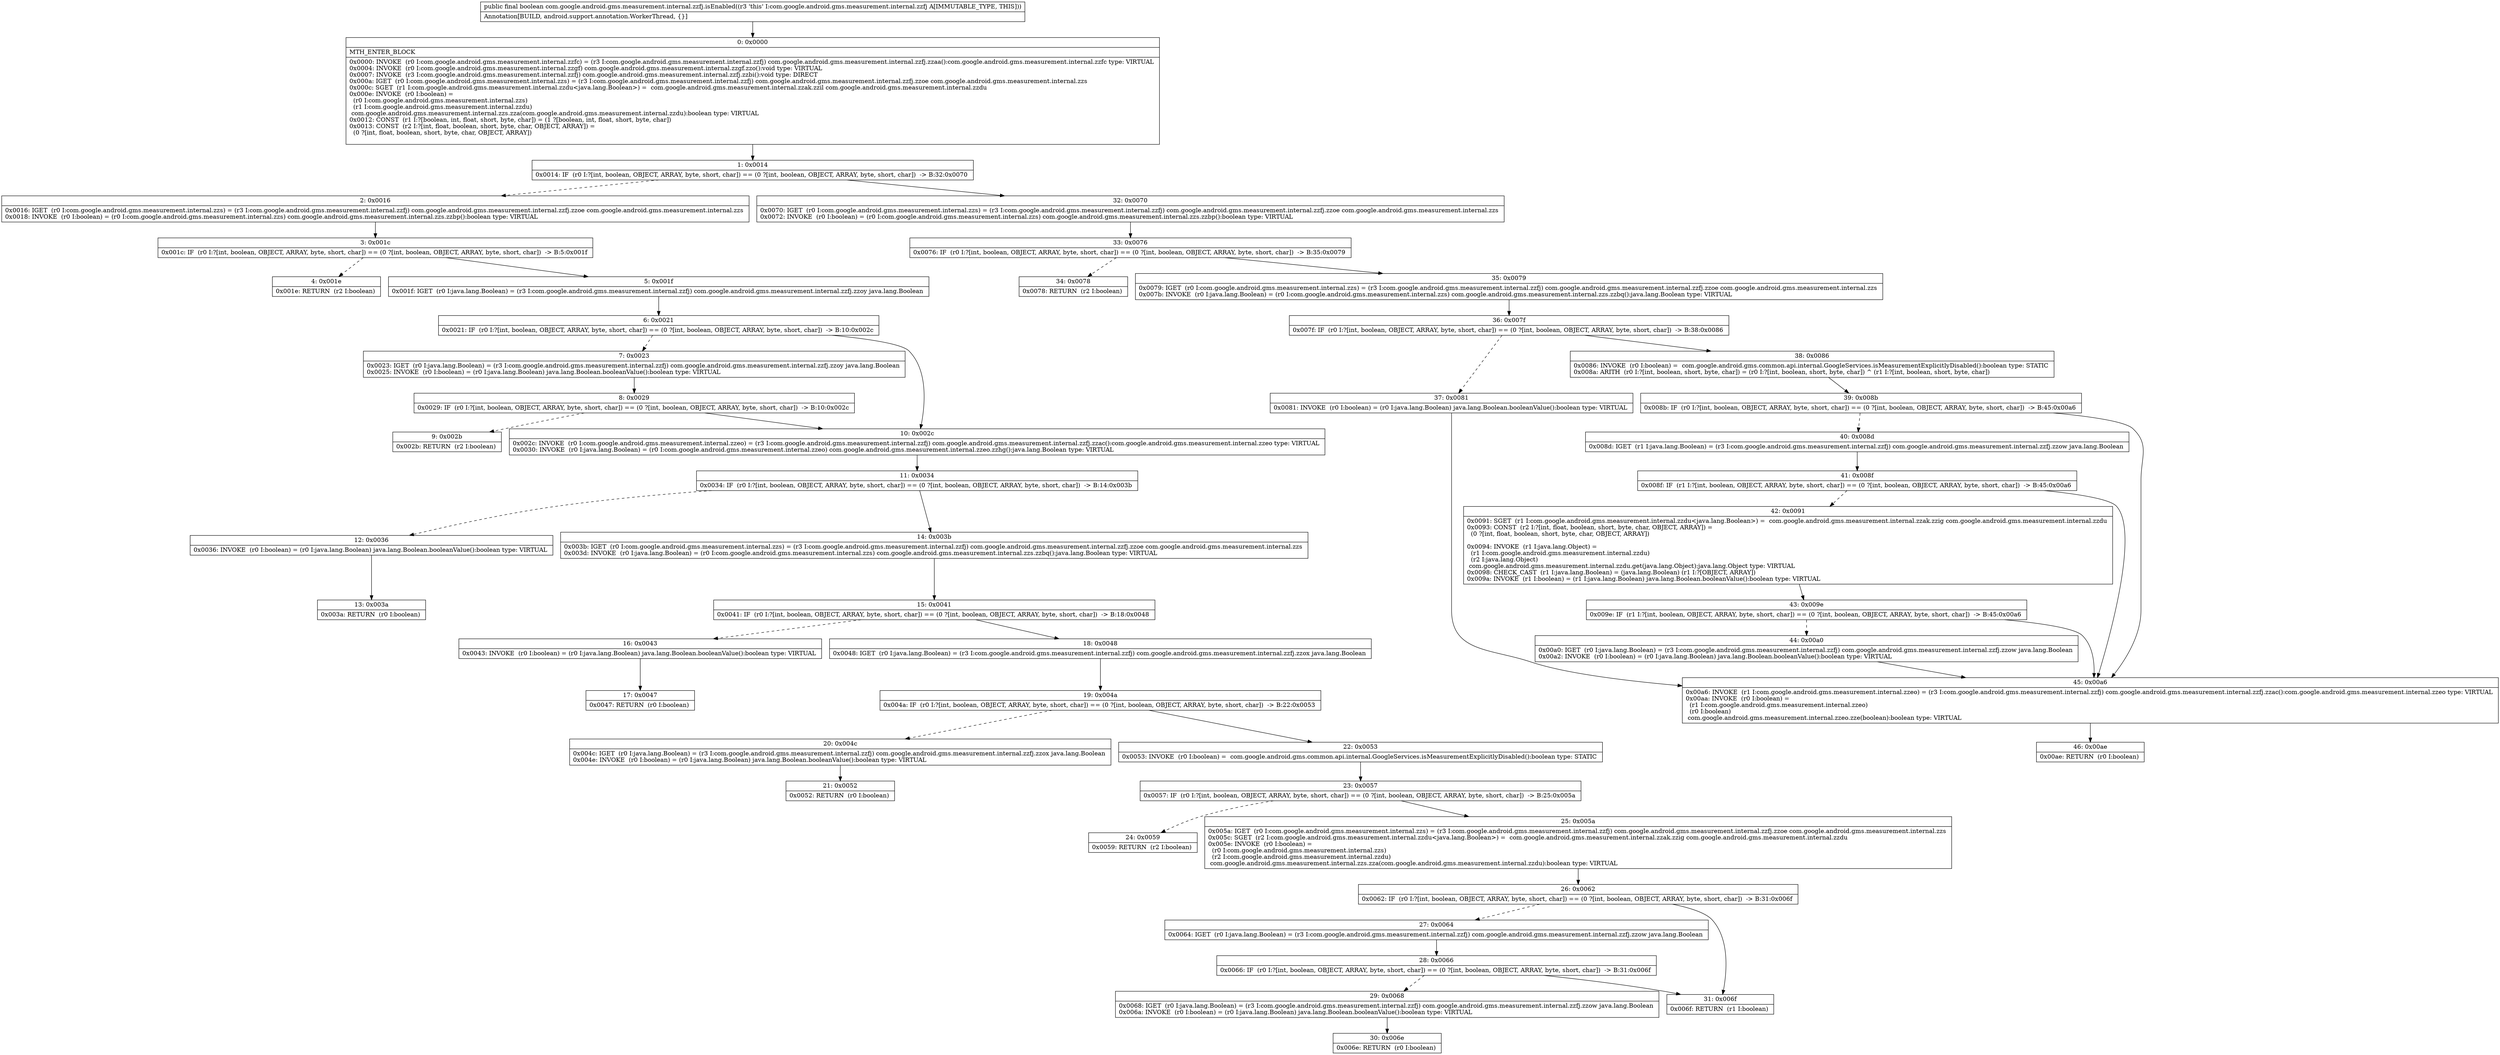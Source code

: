 digraph "CFG forcom.google.android.gms.measurement.internal.zzfj.isEnabled()Z" {
Node_0 [shape=record,label="{0\:\ 0x0000|MTH_ENTER_BLOCK\l|0x0000: INVOKE  (r0 I:com.google.android.gms.measurement.internal.zzfc) = (r3 I:com.google.android.gms.measurement.internal.zzfj) com.google.android.gms.measurement.internal.zzfj.zzaa():com.google.android.gms.measurement.internal.zzfc type: VIRTUAL \l0x0004: INVOKE  (r0 I:com.google.android.gms.measurement.internal.zzgf) com.google.android.gms.measurement.internal.zzgf.zzo():void type: VIRTUAL \l0x0007: INVOKE  (r3 I:com.google.android.gms.measurement.internal.zzfj) com.google.android.gms.measurement.internal.zzfj.zzbi():void type: DIRECT \l0x000a: IGET  (r0 I:com.google.android.gms.measurement.internal.zzs) = (r3 I:com.google.android.gms.measurement.internal.zzfj) com.google.android.gms.measurement.internal.zzfj.zzoe com.google.android.gms.measurement.internal.zzs \l0x000c: SGET  (r1 I:com.google.android.gms.measurement.internal.zzdu\<java.lang.Boolean\>) =  com.google.android.gms.measurement.internal.zzak.zzil com.google.android.gms.measurement.internal.zzdu \l0x000e: INVOKE  (r0 I:boolean) = \l  (r0 I:com.google.android.gms.measurement.internal.zzs)\l  (r1 I:com.google.android.gms.measurement.internal.zzdu)\l com.google.android.gms.measurement.internal.zzs.zza(com.google.android.gms.measurement.internal.zzdu):boolean type: VIRTUAL \l0x0012: CONST  (r1 I:?[boolean, int, float, short, byte, char]) = (1 ?[boolean, int, float, short, byte, char]) \l0x0013: CONST  (r2 I:?[int, float, boolean, short, byte, char, OBJECT, ARRAY]) = \l  (0 ?[int, float, boolean, short, byte, char, OBJECT, ARRAY])\l \l}"];
Node_1 [shape=record,label="{1\:\ 0x0014|0x0014: IF  (r0 I:?[int, boolean, OBJECT, ARRAY, byte, short, char]) == (0 ?[int, boolean, OBJECT, ARRAY, byte, short, char])  \-\> B:32:0x0070 \l}"];
Node_2 [shape=record,label="{2\:\ 0x0016|0x0016: IGET  (r0 I:com.google.android.gms.measurement.internal.zzs) = (r3 I:com.google.android.gms.measurement.internal.zzfj) com.google.android.gms.measurement.internal.zzfj.zzoe com.google.android.gms.measurement.internal.zzs \l0x0018: INVOKE  (r0 I:boolean) = (r0 I:com.google.android.gms.measurement.internal.zzs) com.google.android.gms.measurement.internal.zzs.zzbp():boolean type: VIRTUAL \l}"];
Node_3 [shape=record,label="{3\:\ 0x001c|0x001c: IF  (r0 I:?[int, boolean, OBJECT, ARRAY, byte, short, char]) == (0 ?[int, boolean, OBJECT, ARRAY, byte, short, char])  \-\> B:5:0x001f \l}"];
Node_4 [shape=record,label="{4\:\ 0x001e|0x001e: RETURN  (r2 I:boolean) \l}"];
Node_5 [shape=record,label="{5\:\ 0x001f|0x001f: IGET  (r0 I:java.lang.Boolean) = (r3 I:com.google.android.gms.measurement.internal.zzfj) com.google.android.gms.measurement.internal.zzfj.zzoy java.lang.Boolean \l}"];
Node_6 [shape=record,label="{6\:\ 0x0021|0x0021: IF  (r0 I:?[int, boolean, OBJECT, ARRAY, byte, short, char]) == (0 ?[int, boolean, OBJECT, ARRAY, byte, short, char])  \-\> B:10:0x002c \l}"];
Node_7 [shape=record,label="{7\:\ 0x0023|0x0023: IGET  (r0 I:java.lang.Boolean) = (r3 I:com.google.android.gms.measurement.internal.zzfj) com.google.android.gms.measurement.internal.zzfj.zzoy java.lang.Boolean \l0x0025: INVOKE  (r0 I:boolean) = (r0 I:java.lang.Boolean) java.lang.Boolean.booleanValue():boolean type: VIRTUAL \l}"];
Node_8 [shape=record,label="{8\:\ 0x0029|0x0029: IF  (r0 I:?[int, boolean, OBJECT, ARRAY, byte, short, char]) == (0 ?[int, boolean, OBJECT, ARRAY, byte, short, char])  \-\> B:10:0x002c \l}"];
Node_9 [shape=record,label="{9\:\ 0x002b|0x002b: RETURN  (r2 I:boolean) \l}"];
Node_10 [shape=record,label="{10\:\ 0x002c|0x002c: INVOKE  (r0 I:com.google.android.gms.measurement.internal.zzeo) = (r3 I:com.google.android.gms.measurement.internal.zzfj) com.google.android.gms.measurement.internal.zzfj.zzac():com.google.android.gms.measurement.internal.zzeo type: VIRTUAL \l0x0030: INVOKE  (r0 I:java.lang.Boolean) = (r0 I:com.google.android.gms.measurement.internal.zzeo) com.google.android.gms.measurement.internal.zzeo.zzhg():java.lang.Boolean type: VIRTUAL \l}"];
Node_11 [shape=record,label="{11\:\ 0x0034|0x0034: IF  (r0 I:?[int, boolean, OBJECT, ARRAY, byte, short, char]) == (0 ?[int, boolean, OBJECT, ARRAY, byte, short, char])  \-\> B:14:0x003b \l}"];
Node_12 [shape=record,label="{12\:\ 0x0036|0x0036: INVOKE  (r0 I:boolean) = (r0 I:java.lang.Boolean) java.lang.Boolean.booleanValue():boolean type: VIRTUAL \l}"];
Node_13 [shape=record,label="{13\:\ 0x003a|0x003a: RETURN  (r0 I:boolean) \l}"];
Node_14 [shape=record,label="{14\:\ 0x003b|0x003b: IGET  (r0 I:com.google.android.gms.measurement.internal.zzs) = (r3 I:com.google.android.gms.measurement.internal.zzfj) com.google.android.gms.measurement.internal.zzfj.zzoe com.google.android.gms.measurement.internal.zzs \l0x003d: INVOKE  (r0 I:java.lang.Boolean) = (r0 I:com.google.android.gms.measurement.internal.zzs) com.google.android.gms.measurement.internal.zzs.zzbq():java.lang.Boolean type: VIRTUAL \l}"];
Node_15 [shape=record,label="{15\:\ 0x0041|0x0041: IF  (r0 I:?[int, boolean, OBJECT, ARRAY, byte, short, char]) == (0 ?[int, boolean, OBJECT, ARRAY, byte, short, char])  \-\> B:18:0x0048 \l}"];
Node_16 [shape=record,label="{16\:\ 0x0043|0x0043: INVOKE  (r0 I:boolean) = (r0 I:java.lang.Boolean) java.lang.Boolean.booleanValue():boolean type: VIRTUAL \l}"];
Node_17 [shape=record,label="{17\:\ 0x0047|0x0047: RETURN  (r0 I:boolean) \l}"];
Node_18 [shape=record,label="{18\:\ 0x0048|0x0048: IGET  (r0 I:java.lang.Boolean) = (r3 I:com.google.android.gms.measurement.internal.zzfj) com.google.android.gms.measurement.internal.zzfj.zzox java.lang.Boolean \l}"];
Node_19 [shape=record,label="{19\:\ 0x004a|0x004a: IF  (r0 I:?[int, boolean, OBJECT, ARRAY, byte, short, char]) == (0 ?[int, boolean, OBJECT, ARRAY, byte, short, char])  \-\> B:22:0x0053 \l}"];
Node_20 [shape=record,label="{20\:\ 0x004c|0x004c: IGET  (r0 I:java.lang.Boolean) = (r3 I:com.google.android.gms.measurement.internal.zzfj) com.google.android.gms.measurement.internal.zzfj.zzox java.lang.Boolean \l0x004e: INVOKE  (r0 I:boolean) = (r0 I:java.lang.Boolean) java.lang.Boolean.booleanValue():boolean type: VIRTUAL \l}"];
Node_21 [shape=record,label="{21\:\ 0x0052|0x0052: RETURN  (r0 I:boolean) \l}"];
Node_22 [shape=record,label="{22\:\ 0x0053|0x0053: INVOKE  (r0 I:boolean) =  com.google.android.gms.common.api.internal.GoogleServices.isMeasurementExplicitlyDisabled():boolean type: STATIC \l}"];
Node_23 [shape=record,label="{23\:\ 0x0057|0x0057: IF  (r0 I:?[int, boolean, OBJECT, ARRAY, byte, short, char]) == (0 ?[int, boolean, OBJECT, ARRAY, byte, short, char])  \-\> B:25:0x005a \l}"];
Node_24 [shape=record,label="{24\:\ 0x0059|0x0059: RETURN  (r2 I:boolean) \l}"];
Node_25 [shape=record,label="{25\:\ 0x005a|0x005a: IGET  (r0 I:com.google.android.gms.measurement.internal.zzs) = (r3 I:com.google.android.gms.measurement.internal.zzfj) com.google.android.gms.measurement.internal.zzfj.zzoe com.google.android.gms.measurement.internal.zzs \l0x005c: SGET  (r2 I:com.google.android.gms.measurement.internal.zzdu\<java.lang.Boolean\>) =  com.google.android.gms.measurement.internal.zzak.zzig com.google.android.gms.measurement.internal.zzdu \l0x005e: INVOKE  (r0 I:boolean) = \l  (r0 I:com.google.android.gms.measurement.internal.zzs)\l  (r2 I:com.google.android.gms.measurement.internal.zzdu)\l com.google.android.gms.measurement.internal.zzs.zza(com.google.android.gms.measurement.internal.zzdu):boolean type: VIRTUAL \l}"];
Node_26 [shape=record,label="{26\:\ 0x0062|0x0062: IF  (r0 I:?[int, boolean, OBJECT, ARRAY, byte, short, char]) == (0 ?[int, boolean, OBJECT, ARRAY, byte, short, char])  \-\> B:31:0x006f \l}"];
Node_27 [shape=record,label="{27\:\ 0x0064|0x0064: IGET  (r0 I:java.lang.Boolean) = (r3 I:com.google.android.gms.measurement.internal.zzfj) com.google.android.gms.measurement.internal.zzfj.zzow java.lang.Boolean \l}"];
Node_28 [shape=record,label="{28\:\ 0x0066|0x0066: IF  (r0 I:?[int, boolean, OBJECT, ARRAY, byte, short, char]) == (0 ?[int, boolean, OBJECT, ARRAY, byte, short, char])  \-\> B:31:0x006f \l}"];
Node_29 [shape=record,label="{29\:\ 0x0068|0x0068: IGET  (r0 I:java.lang.Boolean) = (r3 I:com.google.android.gms.measurement.internal.zzfj) com.google.android.gms.measurement.internal.zzfj.zzow java.lang.Boolean \l0x006a: INVOKE  (r0 I:boolean) = (r0 I:java.lang.Boolean) java.lang.Boolean.booleanValue():boolean type: VIRTUAL \l}"];
Node_30 [shape=record,label="{30\:\ 0x006e|0x006e: RETURN  (r0 I:boolean) \l}"];
Node_31 [shape=record,label="{31\:\ 0x006f|0x006f: RETURN  (r1 I:boolean) \l}"];
Node_32 [shape=record,label="{32\:\ 0x0070|0x0070: IGET  (r0 I:com.google.android.gms.measurement.internal.zzs) = (r3 I:com.google.android.gms.measurement.internal.zzfj) com.google.android.gms.measurement.internal.zzfj.zzoe com.google.android.gms.measurement.internal.zzs \l0x0072: INVOKE  (r0 I:boolean) = (r0 I:com.google.android.gms.measurement.internal.zzs) com.google.android.gms.measurement.internal.zzs.zzbp():boolean type: VIRTUAL \l}"];
Node_33 [shape=record,label="{33\:\ 0x0076|0x0076: IF  (r0 I:?[int, boolean, OBJECT, ARRAY, byte, short, char]) == (0 ?[int, boolean, OBJECT, ARRAY, byte, short, char])  \-\> B:35:0x0079 \l}"];
Node_34 [shape=record,label="{34\:\ 0x0078|0x0078: RETURN  (r2 I:boolean) \l}"];
Node_35 [shape=record,label="{35\:\ 0x0079|0x0079: IGET  (r0 I:com.google.android.gms.measurement.internal.zzs) = (r3 I:com.google.android.gms.measurement.internal.zzfj) com.google.android.gms.measurement.internal.zzfj.zzoe com.google.android.gms.measurement.internal.zzs \l0x007b: INVOKE  (r0 I:java.lang.Boolean) = (r0 I:com.google.android.gms.measurement.internal.zzs) com.google.android.gms.measurement.internal.zzs.zzbq():java.lang.Boolean type: VIRTUAL \l}"];
Node_36 [shape=record,label="{36\:\ 0x007f|0x007f: IF  (r0 I:?[int, boolean, OBJECT, ARRAY, byte, short, char]) == (0 ?[int, boolean, OBJECT, ARRAY, byte, short, char])  \-\> B:38:0x0086 \l}"];
Node_37 [shape=record,label="{37\:\ 0x0081|0x0081: INVOKE  (r0 I:boolean) = (r0 I:java.lang.Boolean) java.lang.Boolean.booleanValue():boolean type: VIRTUAL \l}"];
Node_38 [shape=record,label="{38\:\ 0x0086|0x0086: INVOKE  (r0 I:boolean) =  com.google.android.gms.common.api.internal.GoogleServices.isMeasurementExplicitlyDisabled():boolean type: STATIC \l0x008a: ARITH  (r0 I:?[int, boolean, short, byte, char]) = (r0 I:?[int, boolean, short, byte, char]) ^ (r1 I:?[int, boolean, short, byte, char]) \l}"];
Node_39 [shape=record,label="{39\:\ 0x008b|0x008b: IF  (r0 I:?[int, boolean, OBJECT, ARRAY, byte, short, char]) == (0 ?[int, boolean, OBJECT, ARRAY, byte, short, char])  \-\> B:45:0x00a6 \l}"];
Node_40 [shape=record,label="{40\:\ 0x008d|0x008d: IGET  (r1 I:java.lang.Boolean) = (r3 I:com.google.android.gms.measurement.internal.zzfj) com.google.android.gms.measurement.internal.zzfj.zzow java.lang.Boolean \l}"];
Node_41 [shape=record,label="{41\:\ 0x008f|0x008f: IF  (r1 I:?[int, boolean, OBJECT, ARRAY, byte, short, char]) == (0 ?[int, boolean, OBJECT, ARRAY, byte, short, char])  \-\> B:45:0x00a6 \l}"];
Node_42 [shape=record,label="{42\:\ 0x0091|0x0091: SGET  (r1 I:com.google.android.gms.measurement.internal.zzdu\<java.lang.Boolean\>) =  com.google.android.gms.measurement.internal.zzak.zzig com.google.android.gms.measurement.internal.zzdu \l0x0093: CONST  (r2 I:?[int, float, boolean, short, byte, char, OBJECT, ARRAY]) = \l  (0 ?[int, float, boolean, short, byte, char, OBJECT, ARRAY])\l \l0x0094: INVOKE  (r1 I:java.lang.Object) = \l  (r1 I:com.google.android.gms.measurement.internal.zzdu)\l  (r2 I:java.lang.Object)\l com.google.android.gms.measurement.internal.zzdu.get(java.lang.Object):java.lang.Object type: VIRTUAL \l0x0098: CHECK_CAST  (r1 I:java.lang.Boolean) = (java.lang.Boolean) (r1 I:?[OBJECT, ARRAY]) \l0x009a: INVOKE  (r1 I:boolean) = (r1 I:java.lang.Boolean) java.lang.Boolean.booleanValue():boolean type: VIRTUAL \l}"];
Node_43 [shape=record,label="{43\:\ 0x009e|0x009e: IF  (r1 I:?[int, boolean, OBJECT, ARRAY, byte, short, char]) == (0 ?[int, boolean, OBJECT, ARRAY, byte, short, char])  \-\> B:45:0x00a6 \l}"];
Node_44 [shape=record,label="{44\:\ 0x00a0|0x00a0: IGET  (r0 I:java.lang.Boolean) = (r3 I:com.google.android.gms.measurement.internal.zzfj) com.google.android.gms.measurement.internal.zzfj.zzow java.lang.Boolean \l0x00a2: INVOKE  (r0 I:boolean) = (r0 I:java.lang.Boolean) java.lang.Boolean.booleanValue():boolean type: VIRTUAL \l}"];
Node_45 [shape=record,label="{45\:\ 0x00a6|0x00a6: INVOKE  (r1 I:com.google.android.gms.measurement.internal.zzeo) = (r3 I:com.google.android.gms.measurement.internal.zzfj) com.google.android.gms.measurement.internal.zzfj.zzac():com.google.android.gms.measurement.internal.zzeo type: VIRTUAL \l0x00aa: INVOKE  (r0 I:boolean) = \l  (r1 I:com.google.android.gms.measurement.internal.zzeo)\l  (r0 I:boolean)\l com.google.android.gms.measurement.internal.zzeo.zze(boolean):boolean type: VIRTUAL \l}"];
Node_46 [shape=record,label="{46\:\ 0x00ae|0x00ae: RETURN  (r0 I:boolean) \l}"];
MethodNode[shape=record,label="{public final boolean com.google.android.gms.measurement.internal.zzfj.isEnabled((r3 'this' I:com.google.android.gms.measurement.internal.zzfj A[IMMUTABLE_TYPE, THIS]))  | Annotation[BUILD, android.support.annotation.WorkerThread, \{\}]\l}"];
MethodNode -> Node_0;
Node_0 -> Node_1;
Node_1 -> Node_2[style=dashed];
Node_1 -> Node_32;
Node_2 -> Node_3;
Node_3 -> Node_4[style=dashed];
Node_3 -> Node_5;
Node_5 -> Node_6;
Node_6 -> Node_7[style=dashed];
Node_6 -> Node_10;
Node_7 -> Node_8;
Node_8 -> Node_9[style=dashed];
Node_8 -> Node_10;
Node_10 -> Node_11;
Node_11 -> Node_12[style=dashed];
Node_11 -> Node_14;
Node_12 -> Node_13;
Node_14 -> Node_15;
Node_15 -> Node_16[style=dashed];
Node_15 -> Node_18;
Node_16 -> Node_17;
Node_18 -> Node_19;
Node_19 -> Node_20[style=dashed];
Node_19 -> Node_22;
Node_20 -> Node_21;
Node_22 -> Node_23;
Node_23 -> Node_24[style=dashed];
Node_23 -> Node_25;
Node_25 -> Node_26;
Node_26 -> Node_27[style=dashed];
Node_26 -> Node_31;
Node_27 -> Node_28;
Node_28 -> Node_29[style=dashed];
Node_28 -> Node_31;
Node_29 -> Node_30;
Node_32 -> Node_33;
Node_33 -> Node_34[style=dashed];
Node_33 -> Node_35;
Node_35 -> Node_36;
Node_36 -> Node_37[style=dashed];
Node_36 -> Node_38;
Node_37 -> Node_45;
Node_38 -> Node_39;
Node_39 -> Node_40[style=dashed];
Node_39 -> Node_45;
Node_40 -> Node_41;
Node_41 -> Node_42[style=dashed];
Node_41 -> Node_45;
Node_42 -> Node_43;
Node_43 -> Node_44[style=dashed];
Node_43 -> Node_45;
Node_44 -> Node_45;
Node_45 -> Node_46;
}

